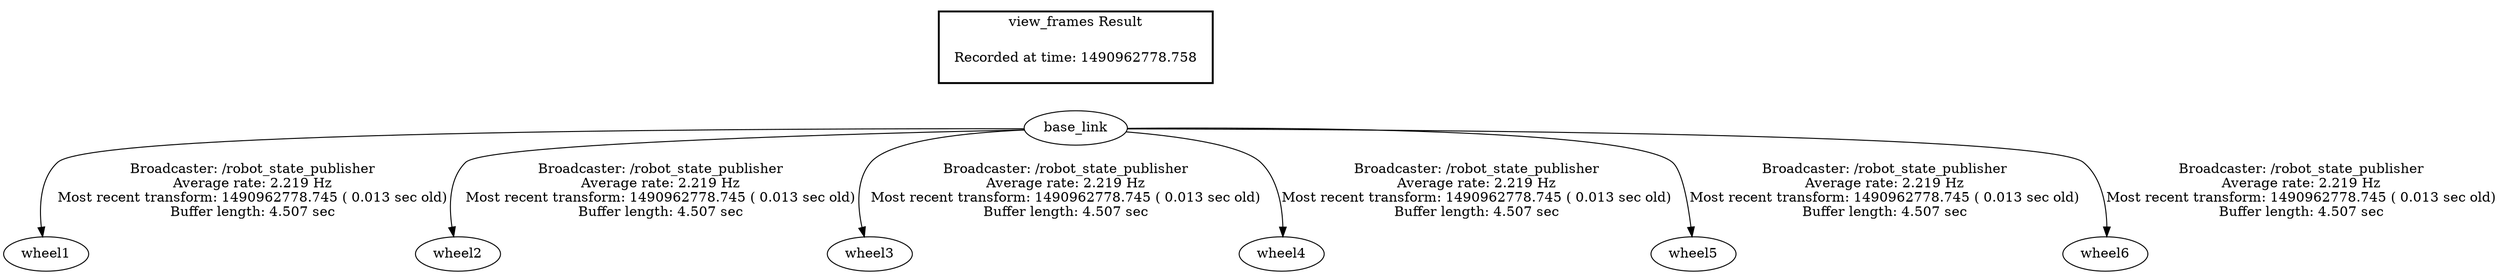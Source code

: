 digraph G {
"base_link" -> "wheel1"[label="Broadcaster: /robot_state_publisher\nAverage rate: 2.219 Hz\nMost recent transform: 1490962778.745 ( 0.013 sec old)\nBuffer length: 4.507 sec\n"];
"base_link" -> "wheel2"[label="Broadcaster: /robot_state_publisher\nAverage rate: 2.219 Hz\nMost recent transform: 1490962778.745 ( 0.013 sec old)\nBuffer length: 4.507 sec\n"];
"base_link" -> "wheel3"[label="Broadcaster: /robot_state_publisher\nAverage rate: 2.219 Hz\nMost recent transform: 1490962778.745 ( 0.013 sec old)\nBuffer length: 4.507 sec\n"];
"base_link" -> "wheel4"[label="Broadcaster: /robot_state_publisher\nAverage rate: 2.219 Hz\nMost recent transform: 1490962778.745 ( 0.013 sec old)\nBuffer length: 4.507 sec\n"];
"base_link" -> "wheel5"[label="Broadcaster: /robot_state_publisher\nAverage rate: 2.219 Hz\nMost recent transform: 1490962778.745 ( 0.013 sec old)\nBuffer length: 4.507 sec\n"];
"base_link" -> "wheel6"[label="Broadcaster: /robot_state_publisher\nAverage rate: 2.219 Hz\nMost recent transform: 1490962778.745 ( 0.013 sec old)\nBuffer length: 4.507 sec\n"];
edge [style=invis];
 subgraph cluster_legend { style=bold; color=black; label ="view_frames Result";
"Recorded at time: 1490962778.758"[ shape=plaintext ] ;
 }->"base_link";
}